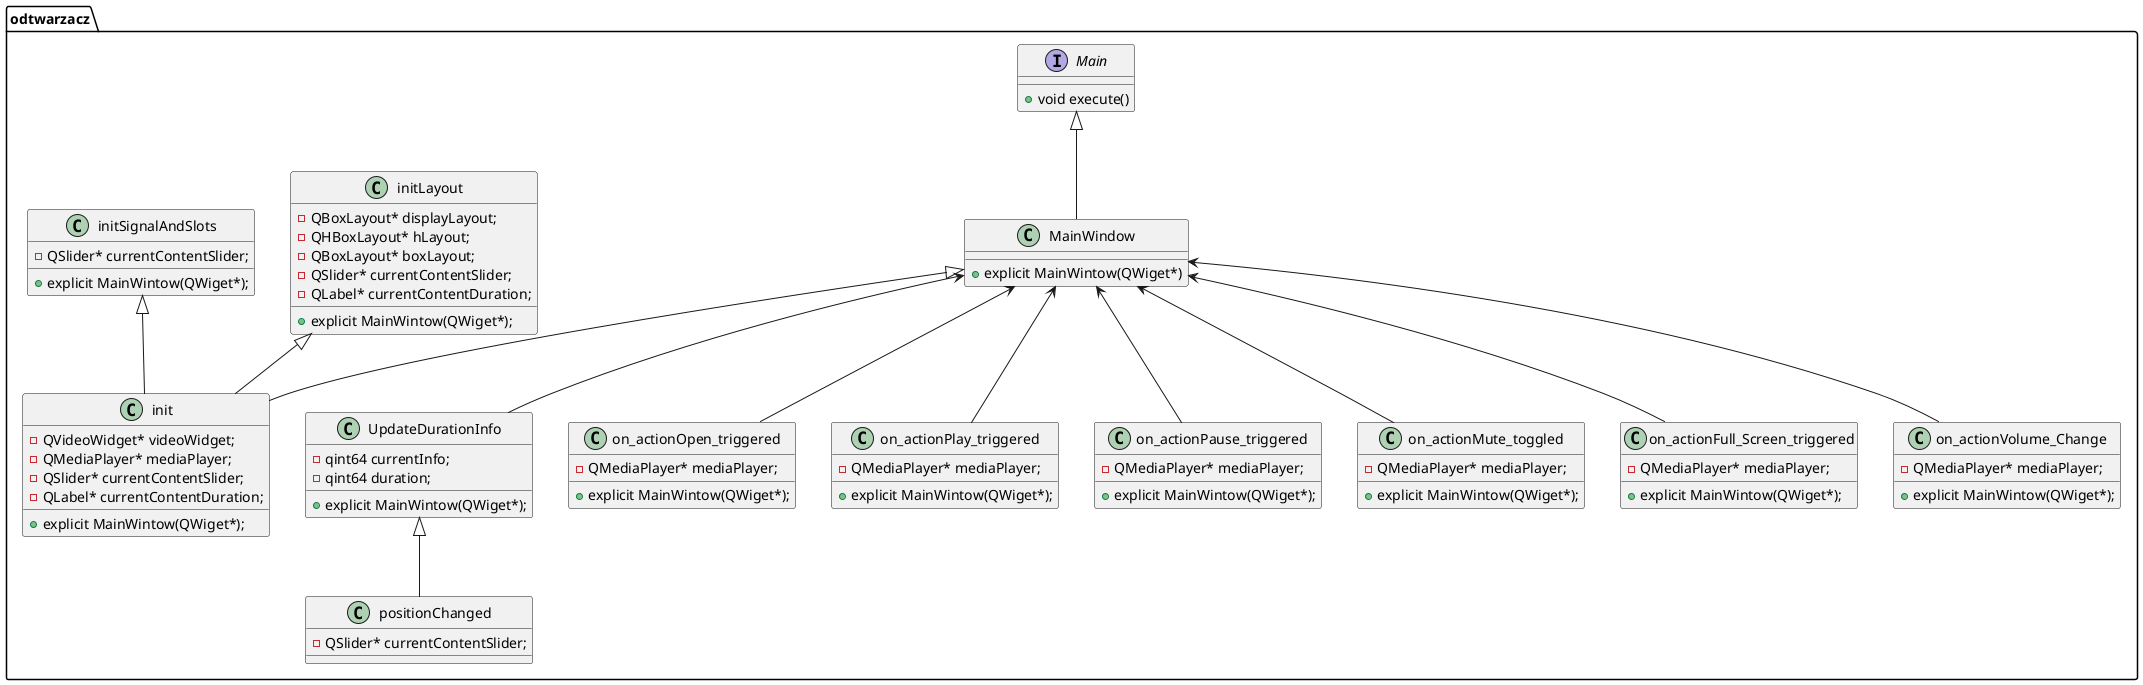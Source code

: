 @startuml

namespace odtwarzacz {

    interface Main {
        + void execute()
    }

    class MainWindow{
	+ explicit MainWintow(QWiget*)
    }

    Main <|-- MainWindow

    class init {
        - QVideoWidget* videoWidget;
        - QMediaPlayer* mediaPlayer;
        - QSlider* currentContentSlider;
	- QLabel* currentContentDuration;
	+  explicit MainWintow(QWiget*);
    }

    class initLayout {
	- QBoxLayout* displayLayout;
	- QHBoxLayout* hLayout;
	- QBoxLayout* boxLayout;
        - QSlider* currentContentSlider;
    	- QLabel* currentContentDuration;
	+  explicit MainWintow(QWiget*);
    }

    class initSignalAndSlots {
	- QSlider* currentContentSlider;
	+ explicit MainWintow(QWiget*);
    }

    initLayout <|-- init
    initSignalAndSlots <|-- init

    class UpdateDurationInfo {
        - qint64 currentInfo;
        - qint64 duration;
        +  explicit MainWintow(QWiget*);
    }

    class on_actionOpen_triggered {
	-  QMediaPlayer* mediaPlayer;
	+  explicit MainWintow(QWiget*);
    }

    class on_actionPlay_triggered {
	-  QMediaPlayer* mediaPlayer;
	+  explicit MainWintow(QWiget*);
    }

    class on_actionPause_triggered {
	-  QMediaPlayer* mediaPlayer;
	+  explicit MainWintow(QWiget*);
    }

    class on_actionMute_toggled {
	-  QMediaPlayer* mediaPlayer;
	+  explicit MainWintow(QWiget*);
    }

    class on_actionFull_Screen_triggered {
	-  QMediaPlayer* mediaPlayer;
	+  explicit MainWintow(QWiget*);
    }

    class on_actionVolume_Change {
	-  QMediaPlayer* mediaPlayer;
	+  explicit MainWintow(QWiget*);
    }

    MainWindow <|-- init

    MainWindow <-- UpdateDurationInfo
    MainWindow <-- on_actionOpen_triggered
    MainWindow <-- on_actionPlay_triggered
    MainWindow <-- on_actionPause_triggered
    MainWindow <-- on_actionMute_toggled
    MainWindow <-- on_actionFull_Screen_triggered
    MainWindow <-- on_actionVolume_Change

    class positionChanged {
	- QSlider* currentContentSlider;
    }

    UpdateDurationInfo <|-- positionChanged  
}

@enduml
